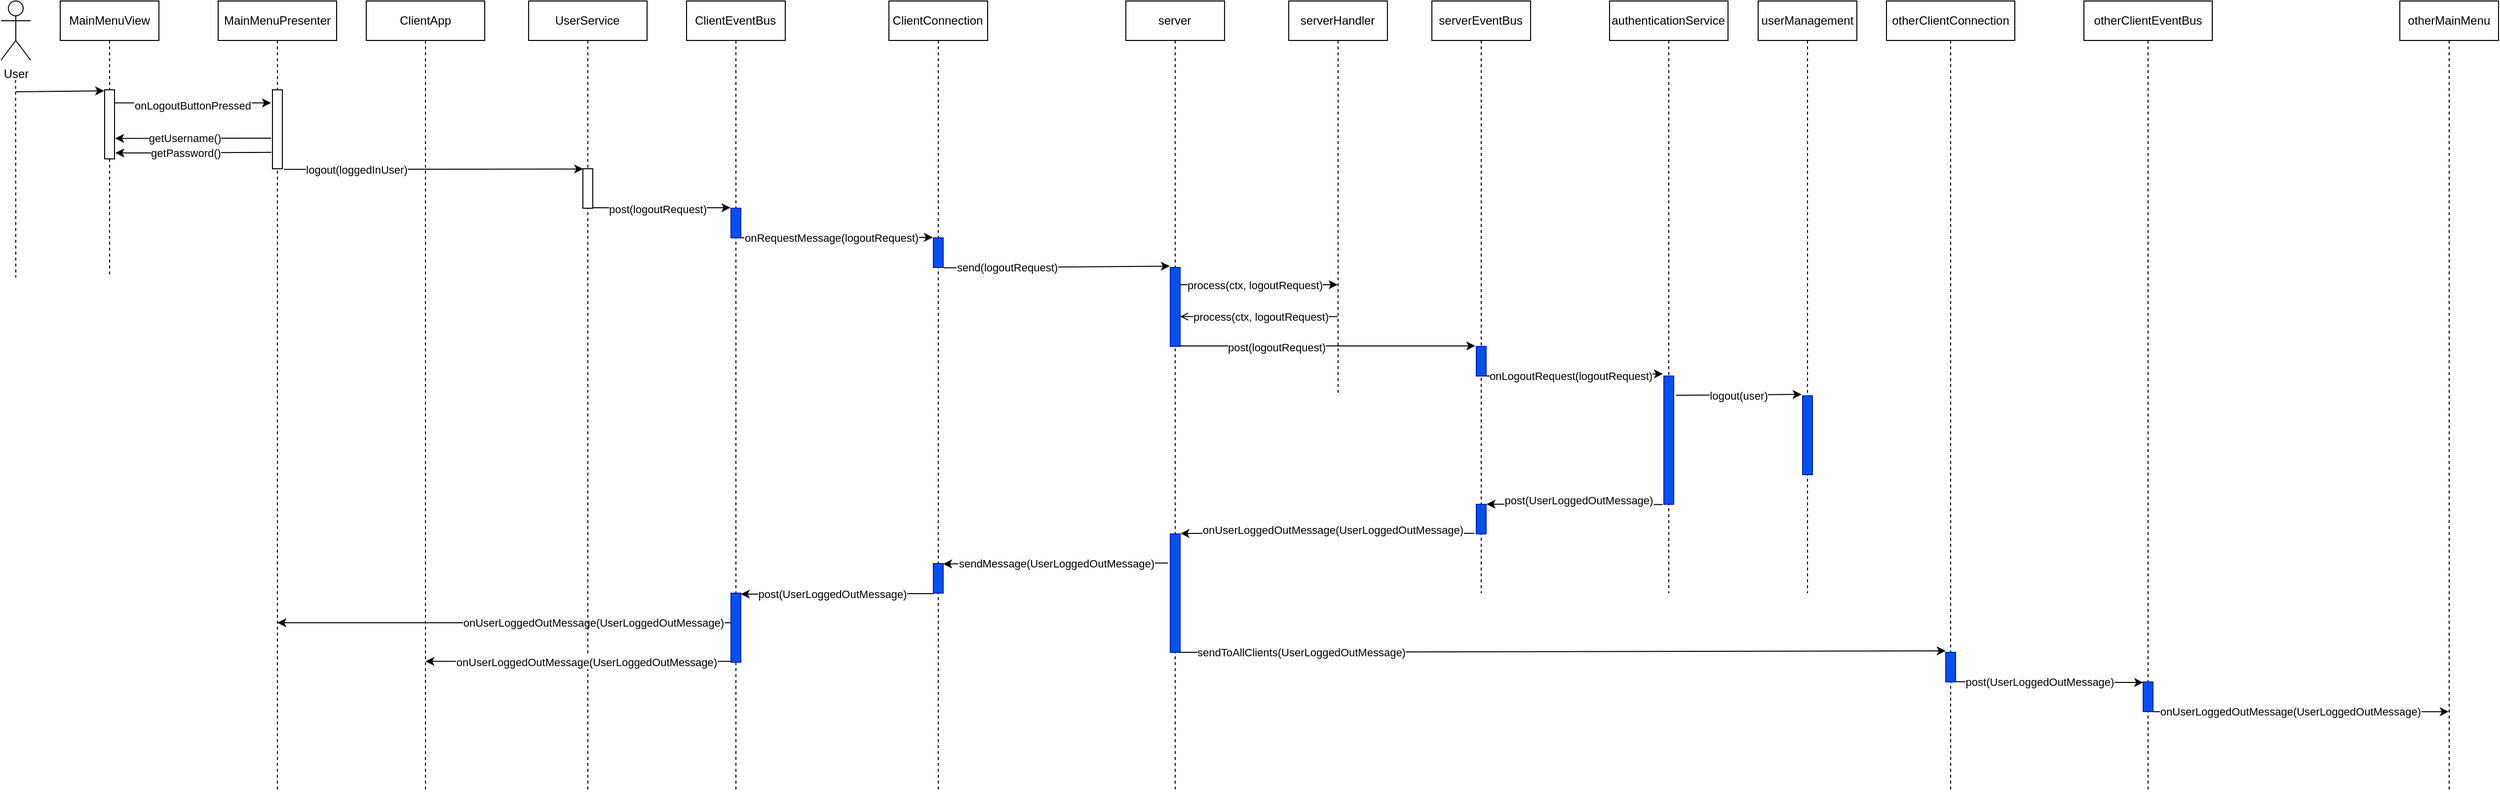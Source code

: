 <mxfile>
    <diagram id="Cefqmx0Oj_4-pc0AHTQd" name="Page-1">
        <mxGraphModel dx="2592" dy="805" grid="1" gridSize="10" guides="1" tooltips="1" connect="1" arrows="1" fold="1" page="1" pageScale="1" pageWidth="850" pageHeight="1100" background="none" math="0" shadow="0">
            <root>
                <mxCell id="0"/>
                <mxCell id="1" parent="0"/>
                <mxCell id="2" value="MainMenuPresenter" style="shape=umlLifeline;perimeter=lifelinePerimeter;whiteSpace=wrap;html=1;container=1;collapsible=0;recursiveResize=0;outlineConnect=0;rounded=0;" parent="1" vertex="1">
                    <mxGeometry x="230" y="80" width="120" height="800" as="geometry"/>
                </mxCell>
                <mxCell id="3" value="" style="html=1;points=[];perimeter=orthogonalPerimeter;rounded=0;" parent="2" vertex="1">
                    <mxGeometry x="55" y="90" width="10" height="80" as="geometry"/>
                </mxCell>
                <mxCell id="4" value="MainMenuView" style="shape=umlLifeline;perimeter=lifelinePerimeter;whiteSpace=wrap;html=1;container=1;collapsible=0;recursiveResize=0;outlineConnect=0;rounded=0;" parent="1" vertex="1">
                    <mxGeometry x="70" y="80" width="100" height="280" as="geometry"/>
                </mxCell>
                <mxCell id="5" value="" style="html=1;points=[];perimeter=orthogonalPerimeter;rounded=0;" parent="4" vertex="1">
                    <mxGeometry x="45" y="90" width="10" height="70" as="geometry"/>
                </mxCell>
                <mxCell id="6" value="ClientConnection" style="shape=umlLifeline;perimeter=lifelinePerimeter;whiteSpace=wrap;html=1;container=1;collapsible=0;recursiveResize=0;outlineConnect=0;rounded=0;" parent="1" vertex="1">
                    <mxGeometry x="909.47" y="80" width="100" height="800" as="geometry"/>
                </mxCell>
                <mxCell id="50" value="" style="html=1;points=[];perimeter=orthogonalPerimeter;fillColor=#0050ef;fontColor=#ffffff;strokeColor=#001DBC;rounded=0;" parent="6" vertex="1">
                    <mxGeometry x="45" y="240" width="10" height="30" as="geometry"/>
                </mxCell>
                <mxCell id="86" value="" style="html=1;points=[];perimeter=orthogonalPerimeter;fillColor=#0050ef;fontColor=#ffffff;strokeColor=#001DBC;rounded=0;" parent="6" vertex="1">
                    <mxGeometry x="45" y="570" width="10" height="30" as="geometry"/>
                </mxCell>
                <mxCell id="8" value="ClientEventBus" style="shape=umlLifeline;perimeter=lifelinePerimeter;whiteSpace=wrap;html=1;container=1;collapsible=0;recursiveResize=0;outlineConnect=0;rounded=0;" parent="1" vertex="1">
                    <mxGeometry x="704.47" y="80" width="100" height="800" as="geometry"/>
                </mxCell>
                <mxCell id="9" value="" style="html=1;points=[];perimeter=orthogonalPerimeter;fillColor=#0050ef;fontColor=#ffffff;strokeColor=#001DBC;rounded=0;" parent="8" vertex="1">
                    <mxGeometry x="45" y="210" width="10" height="30" as="geometry"/>
                </mxCell>
                <mxCell id="89" value="" style="html=1;points=[];perimeter=orthogonalPerimeter;fillColor=#0050ef;fontColor=#ffffff;strokeColor=#001DBC;rounded=0;" parent="8" vertex="1">
                    <mxGeometry x="45" y="600" width="10" height="70" as="geometry"/>
                </mxCell>
                <mxCell id="90" style="edgeStyle=none;html=1;endArrow=classic;endFill=1;exitX=0.03;exitY=1.018;exitDx=0;exitDy=0;exitPerimeter=0;rounded=0;" parent="8" source="86" edge="1">
                    <mxGeometry relative="1" as="geometry">
                        <mxPoint x="255" y="601" as="sourcePoint"/>
                        <mxPoint x="55" y="601" as="targetPoint"/>
                        <Array as="points">
                            <mxPoint x="180.05" y="600.48"/>
                        </Array>
                    </mxGeometry>
                </mxCell>
                <mxCell id="91" value="post(UserLoggedOutMessage)" style="edgeLabel;html=1;align=center;verticalAlign=middle;resizable=0;points=[];rounded=0;" parent="90" vertex="1" connectable="0">
                    <mxGeometry x="-0.387" y="-2" relative="1" as="geometry">
                        <mxPoint x="-43" y="2" as="offset"/>
                    </mxGeometry>
                </mxCell>
                <mxCell id="92" style="edgeStyle=none;html=1;endArrow=classic;endFill=1;exitX=0.03;exitY=1.018;exitDx=0;exitDy=0;exitPerimeter=0;rounded=0;" parent="8" target="2" edge="1">
                    <mxGeometry relative="1" as="geometry">
                        <mxPoint x="45.0" y="630.06" as="sourcePoint"/>
                        <mxPoint x="-75" y="631" as="targetPoint"/>
                        <Array as="points">
                            <mxPoint x="-25.25" y="630"/>
                        </Array>
                    </mxGeometry>
                </mxCell>
                <mxCell id="93" value="onUserLoggedOutMessage(UserLoggedOutMessage)" style="edgeLabel;html=1;align=center;verticalAlign=middle;resizable=0;points=[];rounded=0;" parent="92" vertex="1" connectable="0">
                    <mxGeometry x="-0.387" y="-2" relative="1" as="geometry">
                        <mxPoint x="1" y="2" as="offset"/>
                    </mxGeometry>
                </mxCell>
                <mxCell id="10" value="serverHandler" style="shape=umlLifeline;perimeter=lifelinePerimeter;whiteSpace=wrap;html=1;container=1;collapsible=0;recursiveResize=0;outlineConnect=0;rounded=0;" parent="1" vertex="1">
                    <mxGeometry x="1314.47" y="80" width="100" height="400" as="geometry"/>
                </mxCell>
                <mxCell id="59" style="edgeStyle=none;html=1;endArrow=open;endFill=0;rounded=0;" parent="10" source="10" edge="1">
                    <mxGeometry relative="1" as="geometry">
                        <mxPoint x="45" y="320" as="sourcePoint"/>
                        <mxPoint x="-109.996" y="319.76" as="targetPoint"/>
                    </mxGeometry>
                </mxCell>
                <mxCell id="60" value="process(ctx, logoutRequest)" style="edgeLabel;html=1;align=center;verticalAlign=middle;resizable=0;points=[];rounded=0;" parent="59" vertex="1" connectable="0">
                    <mxGeometry x="-0.387" y="-2" relative="1" as="geometry">
                        <mxPoint x="-29" y="2" as="offset"/>
                    </mxGeometry>
                </mxCell>
                <mxCell id="12" value="server" style="shape=umlLifeline;perimeter=lifelinePerimeter;whiteSpace=wrap;html=1;container=1;collapsible=0;recursiveResize=0;outlineConnect=0;rounded=0;" parent="1" vertex="1">
                    <mxGeometry x="1149.47" y="80" width="100" height="800" as="geometry"/>
                </mxCell>
                <mxCell id="53" value="" style="html=1;points=[];perimeter=orthogonalPerimeter;fillColor=#0050ef;fontColor=#ffffff;strokeColor=#001DBC;rounded=0;" parent="12" vertex="1">
                    <mxGeometry x="45" y="270" width="10" height="80" as="geometry"/>
                </mxCell>
                <mxCell id="83" value="" style="html=1;points=[];perimeter=orthogonalPerimeter;fillColor=#0050ef;fontColor=#ffffff;strokeColor=#001DBC;rounded=0;" parent="12" vertex="1">
                    <mxGeometry x="45" y="540" width="10" height="120" as="geometry"/>
                </mxCell>
                <mxCell id="14" value="&lt;span&gt;authenticationService&lt;/span&gt;" style="shape=umlLifeline;perimeter=lifelinePerimeter;whiteSpace=wrap;html=1;container=1;collapsible=0;recursiveResize=0;outlineConnect=0;rounded=0;" parent="1" vertex="1">
                    <mxGeometry x="1639.47" y="80" width="120" height="600" as="geometry"/>
                </mxCell>
                <mxCell id="66" value="" style="html=1;points=[];perimeter=orthogonalPerimeter;fillColor=#0050ef;fontColor=#ffffff;strokeColor=#001DBC;rounded=0;" parent="14" vertex="1">
                    <mxGeometry x="55" y="380" width="10" height="130" as="geometry"/>
                </mxCell>
                <mxCell id="16" value="serverEventBus" style="shape=umlLifeline;perimeter=lifelinePerimeter;whiteSpace=wrap;html=1;container=1;collapsible=0;recursiveResize=0;outlineConnect=0;rounded=0;" parent="1" vertex="1">
                    <mxGeometry x="1459.47" y="80" width="100" height="600" as="geometry"/>
                </mxCell>
                <mxCell id="63" value="" style="html=1;points=[];perimeter=orthogonalPerimeter;fillColor=#0050ef;fontColor=#ffffff;strokeColor=#001DBC;rounded=0;" parent="16" vertex="1">
                    <mxGeometry x="45" y="350" width="10" height="30" as="geometry"/>
                </mxCell>
                <mxCell id="80" value="" style="html=1;points=[];perimeter=orthogonalPerimeter;fillColor=#0050ef;fontColor=#ffffff;strokeColor=#001DBC;rounded=0;" parent="16" vertex="1">
                    <mxGeometry x="45" y="510" width="10" height="30" as="geometry"/>
                </mxCell>
                <mxCell id="38" value="" style="edgeStyle=none;html=1;dashed=1;endArrow=none;endFill=0;rounded=0;" parent="1" edge="1">
                    <mxGeometry relative="1" as="geometry">
                        <mxPoint x="24.76" y="160" as="sourcePoint"/>
                        <mxPoint x="25" y="360" as="targetPoint"/>
                    </mxGeometry>
                </mxCell>
                <mxCell id="39" style="edgeStyle=none;html=1;endArrow=classic;endFill=1;entryX=-0.052;entryY=0.015;entryDx=0;entryDy=0;entryPerimeter=0;rounded=0;" parent="1" target="5" edge="1">
                    <mxGeometry relative="1" as="geometry">
                        <mxPoint x="25" y="172" as="sourcePoint"/>
                    </mxGeometry>
                </mxCell>
                <mxCell id="19" value="User" style="shape=umlActor;verticalLabelPosition=bottom;verticalAlign=top;html=1;rounded=0;" parent="1" vertex="1">
                    <mxGeometry x="10" y="80" width="30" height="60" as="geometry"/>
                </mxCell>
                <mxCell id="22" value="otherClientConnection" style="shape=umlLifeline;perimeter=lifelinePerimeter;whiteSpace=wrap;html=1;container=1;collapsible=0;recursiveResize=0;outlineConnect=0;rounded=0;" parent="1" vertex="1">
                    <mxGeometry x="1920" y="80" width="130" height="800" as="geometry"/>
                </mxCell>
                <mxCell id="97" value="" style="html=1;points=[];perimeter=orthogonalPerimeter;fillColor=#0050ef;fontColor=#ffffff;strokeColor=#001DBC;rounded=0;" parent="22" vertex="1">
                    <mxGeometry x="60" y="660" width="10" height="30" as="geometry"/>
                </mxCell>
                <mxCell id="24" value="otherClientEventBus" style="shape=umlLifeline;perimeter=lifelinePerimeter;whiteSpace=wrap;html=1;container=1;collapsible=0;recursiveResize=0;outlineConnect=0;rounded=0;" parent="1" vertex="1">
                    <mxGeometry x="2120" y="80" width="130" height="800" as="geometry"/>
                </mxCell>
                <mxCell id="102" value="" style="html=1;points=[];perimeter=orthogonalPerimeter;fillColor=#0050ef;fontColor=#ffffff;strokeColor=#001DBC;rounded=0;" parent="24" vertex="1">
                    <mxGeometry x="60" y="690" width="10" height="30" as="geometry"/>
                </mxCell>
                <mxCell id="26" value="otherMainMenu" style="shape=umlLifeline;perimeter=lifelinePerimeter;whiteSpace=wrap;html=1;container=1;collapsible=0;recursiveResize=0;outlineConnect=0;rounded=0;" parent="1" vertex="1">
                    <mxGeometry x="2440" y="80" width="100" height="800" as="geometry"/>
                </mxCell>
                <mxCell id="41" style="edgeStyle=none;html=1;endArrow=classic;endFill=1;entryX=-0.148;entryY=0.166;entryDx=0;entryDy=0;entryPerimeter=0;rounded=0;" parent="1" source="5" target="3" edge="1">
                    <mxGeometry relative="1" as="geometry">
                        <mxPoint x="120" y="190" as="sourcePoint"/>
                        <mxPoint x="280" y="190" as="targetPoint"/>
                    </mxGeometry>
                </mxCell>
                <mxCell id="42" value="onLogoutButtonPressed" style="edgeLabel;html=1;align=center;verticalAlign=middle;resizable=0;points=[];rounded=0;" parent="41" vertex="1" connectable="0">
                    <mxGeometry x="-0.387" y="-2" relative="1" as="geometry">
                        <mxPoint x="30" as="offset"/>
                    </mxGeometry>
                </mxCell>
                <mxCell id="43" style="edgeStyle=none;html=1;endArrow=classic;endFill=1;entryX=1.067;entryY=0.703;entryDx=0;entryDy=0;entryPerimeter=0;rounded=0;exitX=-0.133;exitY=0.613;exitDx=0;exitDy=0;exitPerimeter=0;" parent="1" source="3" target="5" edge="1">
                    <mxGeometry relative="1" as="geometry">
                        <mxPoint x="280" y="219" as="sourcePoint"/>
                        <mxPoint x="259.48" y="280.0" as="targetPoint"/>
                    </mxGeometry>
                </mxCell>
                <mxCell id="44" value="getUsername()" style="edgeLabel;html=1;align=center;verticalAlign=middle;resizable=0;points=[];rounded=0;" parent="43" vertex="1" connectable="0">
                    <mxGeometry x="0.105" relative="1" as="geometry">
                        <mxPoint as="offset"/>
                    </mxGeometry>
                </mxCell>
                <mxCell id="45" style="edgeStyle=none;html=1;endArrow=classic;endFill=1;entryX=1.09;entryY=0.914;entryDx=0;entryDy=0;entryPerimeter=0;rounded=0;exitX=-0.1;exitY=0.792;exitDx=0;exitDy=0;exitPerimeter=0;" parent="1" source="3" target="5" edge="1">
                    <mxGeometry relative="1" as="geometry">
                        <mxPoint x="290" y="234" as="sourcePoint"/>
                        <mxPoint x="130.0" y="260" as="targetPoint"/>
                        <Array as="points"/>
                    </mxGeometry>
                </mxCell>
                <mxCell id="46" value="getPassword()" style="edgeLabel;html=1;align=center;verticalAlign=middle;resizable=0;points=[];rounded=0;" parent="45" vertex="1" connectable="0">
                    <mxGeometry x="0.105" relative="1" as="geometry">
                        <mxPoint as="offset"/>
                    </mxGeometry>
                </mxCell>
                <mxCell id="51" style="edgeStyle=none;html=1;endArrow=classic;endFill=1;entryX=-0.052;entryY=-0.017;entryDx=0;entryDy=0;entryPerimeter=0;exitX=1.019;exitY=0.998;exitDx=0;exitDy=0;exitPerimeter=0;rounded=0;" parent="1" source="9" target="50" edge="1">
                    <mxGeometry relative="1" as="geometry">
                        <mxPoint x="759.47" y="320.03" as="sourcePoint"/>
                        <mxPoint x="499.47" y="320.51" as="targetPoint"/>
                    </mxGeometry>
                </mxCell>
                <mxCell id="52" value="onRequestMessage(logoutRequest)" style="edgeLabel;html=1;align=center;verticalAlign=middle;resizable=0;points=[];rounded=0;" parent="51" vertex="1" connectable="0">
                    <mxGeometry x="-0.387" y="-2" relative="1" as="geometry">
                        <mxPoint x="32" y="-2" as="offset"/>
                    </mxGeometry>
                </mxCell>
                <mxCell id="54" style="edgeStyle=none;html=1;endArrow=classic;endFill=1;entryX=-0.052;entryY=-0.017;entryDx=0;entryDy=0;entryPerimeter=0;exitX=1.043;exitY=1.014;exitDx=0;exitDy=0;exitPerimeter=0;rounded=0;" parent="1" source="50" target="53" edge="1">
                    <mxGeometry relative="1" as="geometry">
                        <mxPoint x="919.47" y="340.45" as="sourcePoint"/>
                        <mxPoint x="651.95" y="341.02" as="targetPoint"/>
                    </mxGeometry>
                </mxCell>
                <mxCell id="55" value="send(logoutRequest)" style="edgeLabel;html=1;align=center;verticalAlign=middle;resizable=0;points=[];rounded=0;" parent="54" vertex="1" connectable="0">
                    <mxGeometry x="-0.387" y="-2" relative="1" as="geometry">
                        <mxPoint x="-6" y="-2" as="offset"/>
                    </mxGeometry>
                </mxCell>
                <mxCell id="57" style="edgeStyle=none;html=1;endArrow=classic;endFill=1;exitX=1.043;exitY=0.219;exitDx=0;exitDy=0;exitPerimeter=0;rounded=0;" parent="1" source="53" target="10" edge="1">
                    <mxGeometry relative="1" as="geometry">
                        <mxPoint x="1209.47" y="380.93" as="sourcePoint"/>
                        <mxPoint x="1358.95" y="379.49" as="targetPoint"/>
                    </mxGeometry>
                </mxCell>
                <mxCell id="58" value="process(ctx, logoutRequest)" style="edgeLabel;html=1;align=center;verticalAlign=middle;resizable=0;points=[];rounded=0;" parent="57" vertex="1" connectable="0">
                    <mxGeometry x="-0.387" y="-2" relative="1" as="geometry">
                        <mxPoint x="26" y="-2" as="offset"/>
                    </mxGeometry>
                </mxCell>
                <mxCell id="61" style="edgeStyle=none;html=1;endArrow=classic;endFill=1;exitX=0.995;exitY=0.993;exitDx=0;exitDy=0;exitPerimeter=0;entryX=-0.1;entryY=-0.017;entryDx=0;entryDy=0;entryPerimeter=0;rounded=0;" parent="1" source="53" target="63" edge="1">
                    <mxGeometry relative="1" as="geometry">
                        <mxPoint x="1204.47" y="432.12" as="sourcePoint"/>
                        <mxPoint x="1489.47" y="429" as="targetPoint"/>
                    </mxGeometry>
                </mxCell>
                <mxCell id="62" value="post(logoutRequest)" style="edgeLabel;html=1;align=center;verticalAlign=middle;resizable=0;points=[];rounded=0;" parent="61" vertex="1" connectable="0">
                    <mxGeometry x="-0.387" y="-2" relative="1" as="geometry">
                        <mxPoint x="6" y="-1" as="offset"/>
                    </mxGeometry>
                </mxCell>
                <mxCell id="67" style="edgeStyle=none;html=1;endArrow=classic;endFill=1;exitX=0.995;exitY=0.998;exitDx=0;exitDy=0;exitPerimeter=0;entryX=-0.1;entryY=-0.017;entryDx=0;entryDy=0;entryPerimeter=0;rounded=0;" parent="1" source="63" target="66" edge="1">
                    <mxGeometry relative="1" as="geometry">
                        <mxPoint x="1309.47" y="510" as="sourcePoint"/>
                        <mxPoint x="1594.52" y="509.56" as="targetPoint"/>
                    </mxGeometry>
                </mxCell>
                <mxCell id="68" value="onLogoutRequest(logoutRequest)" style="edgeLabel;html=1;align=center;verticalAlign=middle;resizable=0;points=[];rounded=0;" parent="67" vertex="1" connectable="0">
                    <mxGeometry x="-0.387" y="-2" relative="1" as="geometry">
                        <mxPoint x="30" y="-2" as="offset"/>
                    </mxGeometry>
                </mxCell>
                <mxCell id="69" value="userManagement" style="shape=umlLifeline;perimeter=lifelinePerimeter;whiteSpace=wrap;html=1;container=1;collapsible=0;recursiveResize=0;outlineConnect=0;rounded=0;" parent="1" vertex="1">
                    <mxGeometry x="1790" y="80" width="100" height="600" as="geometry"/>
                </mxCell>
                <mxCell id="70" value="" style="html=1;points=[];perimeter=orthogonalPerimeter;fillColor=#0050ef;fontColor=#ffffff;strokeColor=#001DBC;rounded=0;" parent="69" vertex="1">
                    <mxGeometry x="45" y="400" width="10" height="80" as="geometry"/>
                </mxCell>
                <mxCell id="71" style="edgeStyle=none;html=1;endArrow=classic;endFill=1;entryX=-0.1;entryY=-0.017;entryDx=0;entryDy=0;entryPerimeter=0;exitX=1.233;exitY=0.15;exitDx=0;exitDy=0;exitPerimeter=0;rounded=0;" parent="1" source="66" target="70" edge="1">
                    <mxGeometry relative="1" as="geometry">
                        <mxPoint x="1689.47" y="479" as="sourcePoint"/>
                        <mxPoint x="1789.57" y="530.92" as="targetPoint"/>
                    </mxGeometry>
                </mxCell>
                <mxCell id="72" value="logout(user)" style="edgeLabel;html=1;align=center;verticalAlign=middle;resizable=0;points=[];rounded=0;" parent="71" vertex="1" connectable="0">
                    <mxGeometry x="-0.387" y="-2" relative="1" as="geometry">
                        <mxPoint x="24" y="-1" as="offset"/>
                    </mxGeometry>
                </mxCell>
                <mxCell id="81" style="edgeStyle=none;html=1;endArrow=classic;endFill=1;entryX=1.042;entryY=-0.004;entryDx=0;entryDy=0;entryPerimeter=0;exitX=-0.112;exitY=1.002;exitDx=0;exitDy=0;exitPerimeter=0;rounded=0;" parent="1" source="66" target="80" edge="1">
                    <mxGeometry relative="1" as="geometry">
                        <mxPoint x="1642.73" y="580.42" as="sourcePoint"/>
                        <mxPoint x="1484.47" y="580" as="targetPoint"/>
                    </mxGeometry>
                </mxCell>
                <mxCell id="82" value="post(UserLoggedOutMessage)" style="edgeLabel;html=1;align=center;verticalAlign=middle;resizable=0;points=[];rounded=0;" parent="81" vertex="1" connectable="0">
                    <mxGeometry x="-0.387" y="-2" relative="1" as="geometry">
                        <mxPoint x="-31" y="-2" as="offset"/>
                    </mxGeometry>
                </mxCell>
                <mxCell id="84" style="edgeStyle=none;html=1;endArrow=classic;endFill=1;entryX=1.042;entryY=-0.004;entryDx=0;entryDy=0;entryPerimeter=0;exitX=-0.18;exitY=0.98;exitDx=0;exitDy=0;exitPerimeter=0;rounded=0;" parent="1" source="80" target="83" edge="1">
                    <mxGeometry relative="1" as="geometry">
                        <mxPoint x="1393.35" y="620.26" as="sourcePoint"/>
                        <mxPoint x="1194.47" y="610" as="targetPoint"/>
                    </mxGeometry>
                </mxCell>
                <mxCell id="85" value="onUserLoggedOutMessage(UserLoggedOutMessage)" style="edgeLabel;html=1;align=center;verticalAlign=middle;resizable=0;points=[];rounded=0;" parent="84" vertex="1" connectable="0">
                    <mxGeometry x="-0.387" y="-2" relative="1" as="geometry">
                        <mxPoint x="-52" y="-2" as="offset"/>
                    </mxGeometry>
                </mxCell>
                <mxCell id="87" style="edgeStyle=none;html=1;endArrow=classic;endFill=1;entryX=0.995;entryY=0.014;entryDx=0;entryDy=0;entryPerimeter=0;exitX=-0.243;exitY=0.246;exitDx=0;exitDy=0;exitPerimeter=0;rounded=0;" parent="1" source="83" target="86" edge="1">
                    <mxGeometry relative="1" as="geometry">
                        <mxPoint x="1084.47" y="640" as="sourcePoint"/>
                        <mxPoint x="924.974" y="640" as="targetPoint"/>
                        <Array as="points"/>
                    </mxGeometry>
                </mxCell>
                <mxCell id="88" value="sendMessage(UserLoggedOutMessage)" style="edgeLabel;html=1;align=center;verticalAlign=middle;resizable=0;points=[];rounded=0;" parent="87" vertex="1" connectable="0">
                    <mxGeometry x="-0.387" y="-2" relative="1" as="geometry">
                        <mxPoint x="-43" y="2" as="offset"/>
                    </mxGeometry>
                </mxCell>
                <mxCell id="48" style="edgeStyle=none;html=1;endArrow=classic;endFill=1;entryX=-0.052;entryY=-0.017;entryDx=0;entryDy=0;entryPerimeter=0;rounded=0;" parent="1" source="106" target="9" edge="1">
                    <mxGeometry relative="1" as="geometry">
                        <mxPoint x="624.18" y="289.52" as="sourcePoint"/>
                        <mxPoint x="739.18" y="300" as="targetPoint"/>
                    </mxGeometry>
                </mxCell>
                <mxCell id="49" value="post(logoutRequest)" style="edgeLabel;html=1;align=center;verticalAlign=middle;resizable=0;points=[];rounded=0;" parent="48" vertex="1" connectable="0">
                    <mxGeometry x="-0.387" y="-2" relative="1" as="geometry">
                        <mxPoint x="26" y="-1" as="offset"/>
                    </mxGeometry>
                </mxCell>
                <mxCell id="98" style="edgeStyle=none;html=1;endArrow=classic;endFill=1;exitX=1.019;exitY=1;exitDx=0;exitDy=0;exitPerimeter=0;entryX=-0.005;entryY=-0.049;entryDx=0;entryDy=0;entryPerimeter=0;rounded=0;" parent="1" source="83" target="97" edge="1">
                    <mxGeometry relative="1" as="geometry">
                        <mxPoint x="1224.47" y="760" as="sourcePoint"/>
                        <mxPoint x="1523.52" y="760.05" as="targetPoint"/>
                    </mxGeometry>
                </mxCell>
                <mxCell id="99" value="sendToAllClients(UserLoggedOutMessage)" style="edgeLabel;html=1;align=center;verticalAlign=middle;resizable=0;points=[];rounded=0;" parent="98" vertex="1" connectable="0">
                    <mxGeometry x="-0.387" y="-2" relative="1" as="geometry">
                        <mxPoint x="-115" y="-2" as="offset"/>
                    </mxGeometry>
                </mxCell>
                <mxCell id="100" style="edgeStyle=none;html=1;endArrow=classic;endFill=1;entryX=0;entryY=0.019;entryDx=0;entryDy=0;entryPerimeter=0;exitX=1.053;exitY=0.992;exitDx=0;exitDy=0;exitPerimeter=0;rounded=0;" parent="1" source="97" target="102" edge="1">
                    <mxGeometry relative="1" as="geometry">
                        <mxPoint x="2235" y="769.43" as="sourcePoint"/>
                        <mxPoint x="2379.5" y="769.43" as="targetPoint"/>
                    </mxGeometry>
                </mxCell>
                <mxCell id="101" value="post(UserLoggedOutMessage)" style="edgeLabel;html=1;align=center;verticalAlign=middle;resizable=0;points=[];rounded=0;" parent="100" vertex="1" connectable="0">
                    <mxGeometry x="-0.387" y="-2" relative="1" as="geometry">
                        <mxPoint x="26" y="-2" as="offset"/>
                    </mxGeometry>
                </mxCell>
                <mxCell id="104" style="edgeStyle=none;html=1;endArrow=classic;endFill=1;exitX=0.977;exitY=1.003;exitDx=0;exitDy=0;exitPerimeter=0;rounded=0;" parent="1" source="102" target="26" edge="1">
                    <mxGeometry relative="1" as="geometry">
                        <mxPoint x="2370.0" y="800" as="sourcePoint"/>
                        <mxPoint x="2624.95" y="800.33" as="targetPoint"/>
                    </mxGeometry>
                </mxCell>
                <mxCell id="105" value="onUserLoggedOutMessage(UserLoggedOutMessage)" style="edgeLabel;html=1;align=center;verticalAlign=middle;resizable=0;points=[];rounded=0;" parent="104" vertex="1" connectable="0">
                    <mxGeometry x="-0.387" y="-2" relative="1" as="geometry">
                        <mxPoint x="47" y="-2" as="offset"/>
                    </mxGeometry>
                </mxCell>
                <mxCell id="106" value="UserService" style="shape=umlLifeline;perimeter=lifelinePerimeter;whiteSpace=wrap;html=1;container=1;collapsible=0;recursiveResize=0;outlineConnect=0;rounded=0;" parent="1" vertex="1">
                    <mxGeometry x="544.47" y="80" width="120" height="800" as="geometry"/>
                </mxCell>
                <mxCell id="107" value="" style="html=1;points=[];perimeter=orthogonalPerimeter;rounded=0;" parent="106" vertex="1">
                    <mxGeometry x="55" y="170" width="10" height="40" as="geometry"/>
                </mxCell>
                <mxCell id="108" style="edgeStyle=none;html=1;endArrow=classic;endFill=1;entryX=0.029;entryY=0.005;entryDx=0;entryDy=0;entryPerimeter=0;rounded=0;exitX=1.167;exitY=1.008;exitDx=0;exitDy=0;exitPerimeter=0;" parent="1" source="3" target="107" edge="1">
                    <mxGeometry relative="1" as="geometry">
                        <mxPoint x="294.999" y="290" as="sourcePoint"/>
                        <mxPoint x="439.55" y="290" as="targetPoint"/>
                    </mxGeometry>
                </mxCell>
                <mxCell id="109" value="logout(loggedInUser)" style="edgeLabel;html=1;align=center;verticalAlign=middle;resizable=0;points=[];rounded=0;" parent="108" vertex="1" connectable="0">
                    <mxGeometry x="-0.387" y="-2" relative="1" as="geometry">
                        <mxPoint x="-20" y="-2" as="offset"/>
                    </mxGeometry>
                </mxCell>
                <mxCell id="110" value="ClientApp" style="shape=umlLifeline;perimeter=lifelinePerimeter;whiteSpace=wrap;html=1;container=1;collapsible=0;recursiveResize=0;outlineConnect=0;rounded=0;" parent="1" vertex="1">
                    <mxGeometry x="380" y="80" width="120" height="800" as="geometry"/>
                </mxCell>
                <mxCell id="112" style="edgeStyle=none;html=1;endArrow=classic;endFill=1;rounded=0;" parent="1" source="89" target="110" edge="1">
                    <mxGeometry relative="1" as="geometry">
                        <mxPoint x="749.47" y="749.23" as="sourcePoint"/>
                        <mxPoint x="445.6" y="749.65" as="targetPoint"/>
                        <Array as="points">
                            <mxPoint x="679.22" y="749.17"/>
                        </Array>
                    </mxGeometry>
                </mxCell>
                <mxCell id="113" value="onUserLoggedOutMessage(UserLoggedOutMessage)" style="edgeLabel;html=1;align=center;verticalAlign=middle;resizable=0;points=[];rounded=0;" parent="112" vertex="1" connectable="0">
                    <mxGeometry x="-0.387" y="-2" relative="1" as="geometry">
                        <mxPoint x="-52" y="3" as="offset"/>
                    </mxGeometry>
                </mxCell>
            </root>
        </mxGraphModel>
    </diagram>
</mxfile>